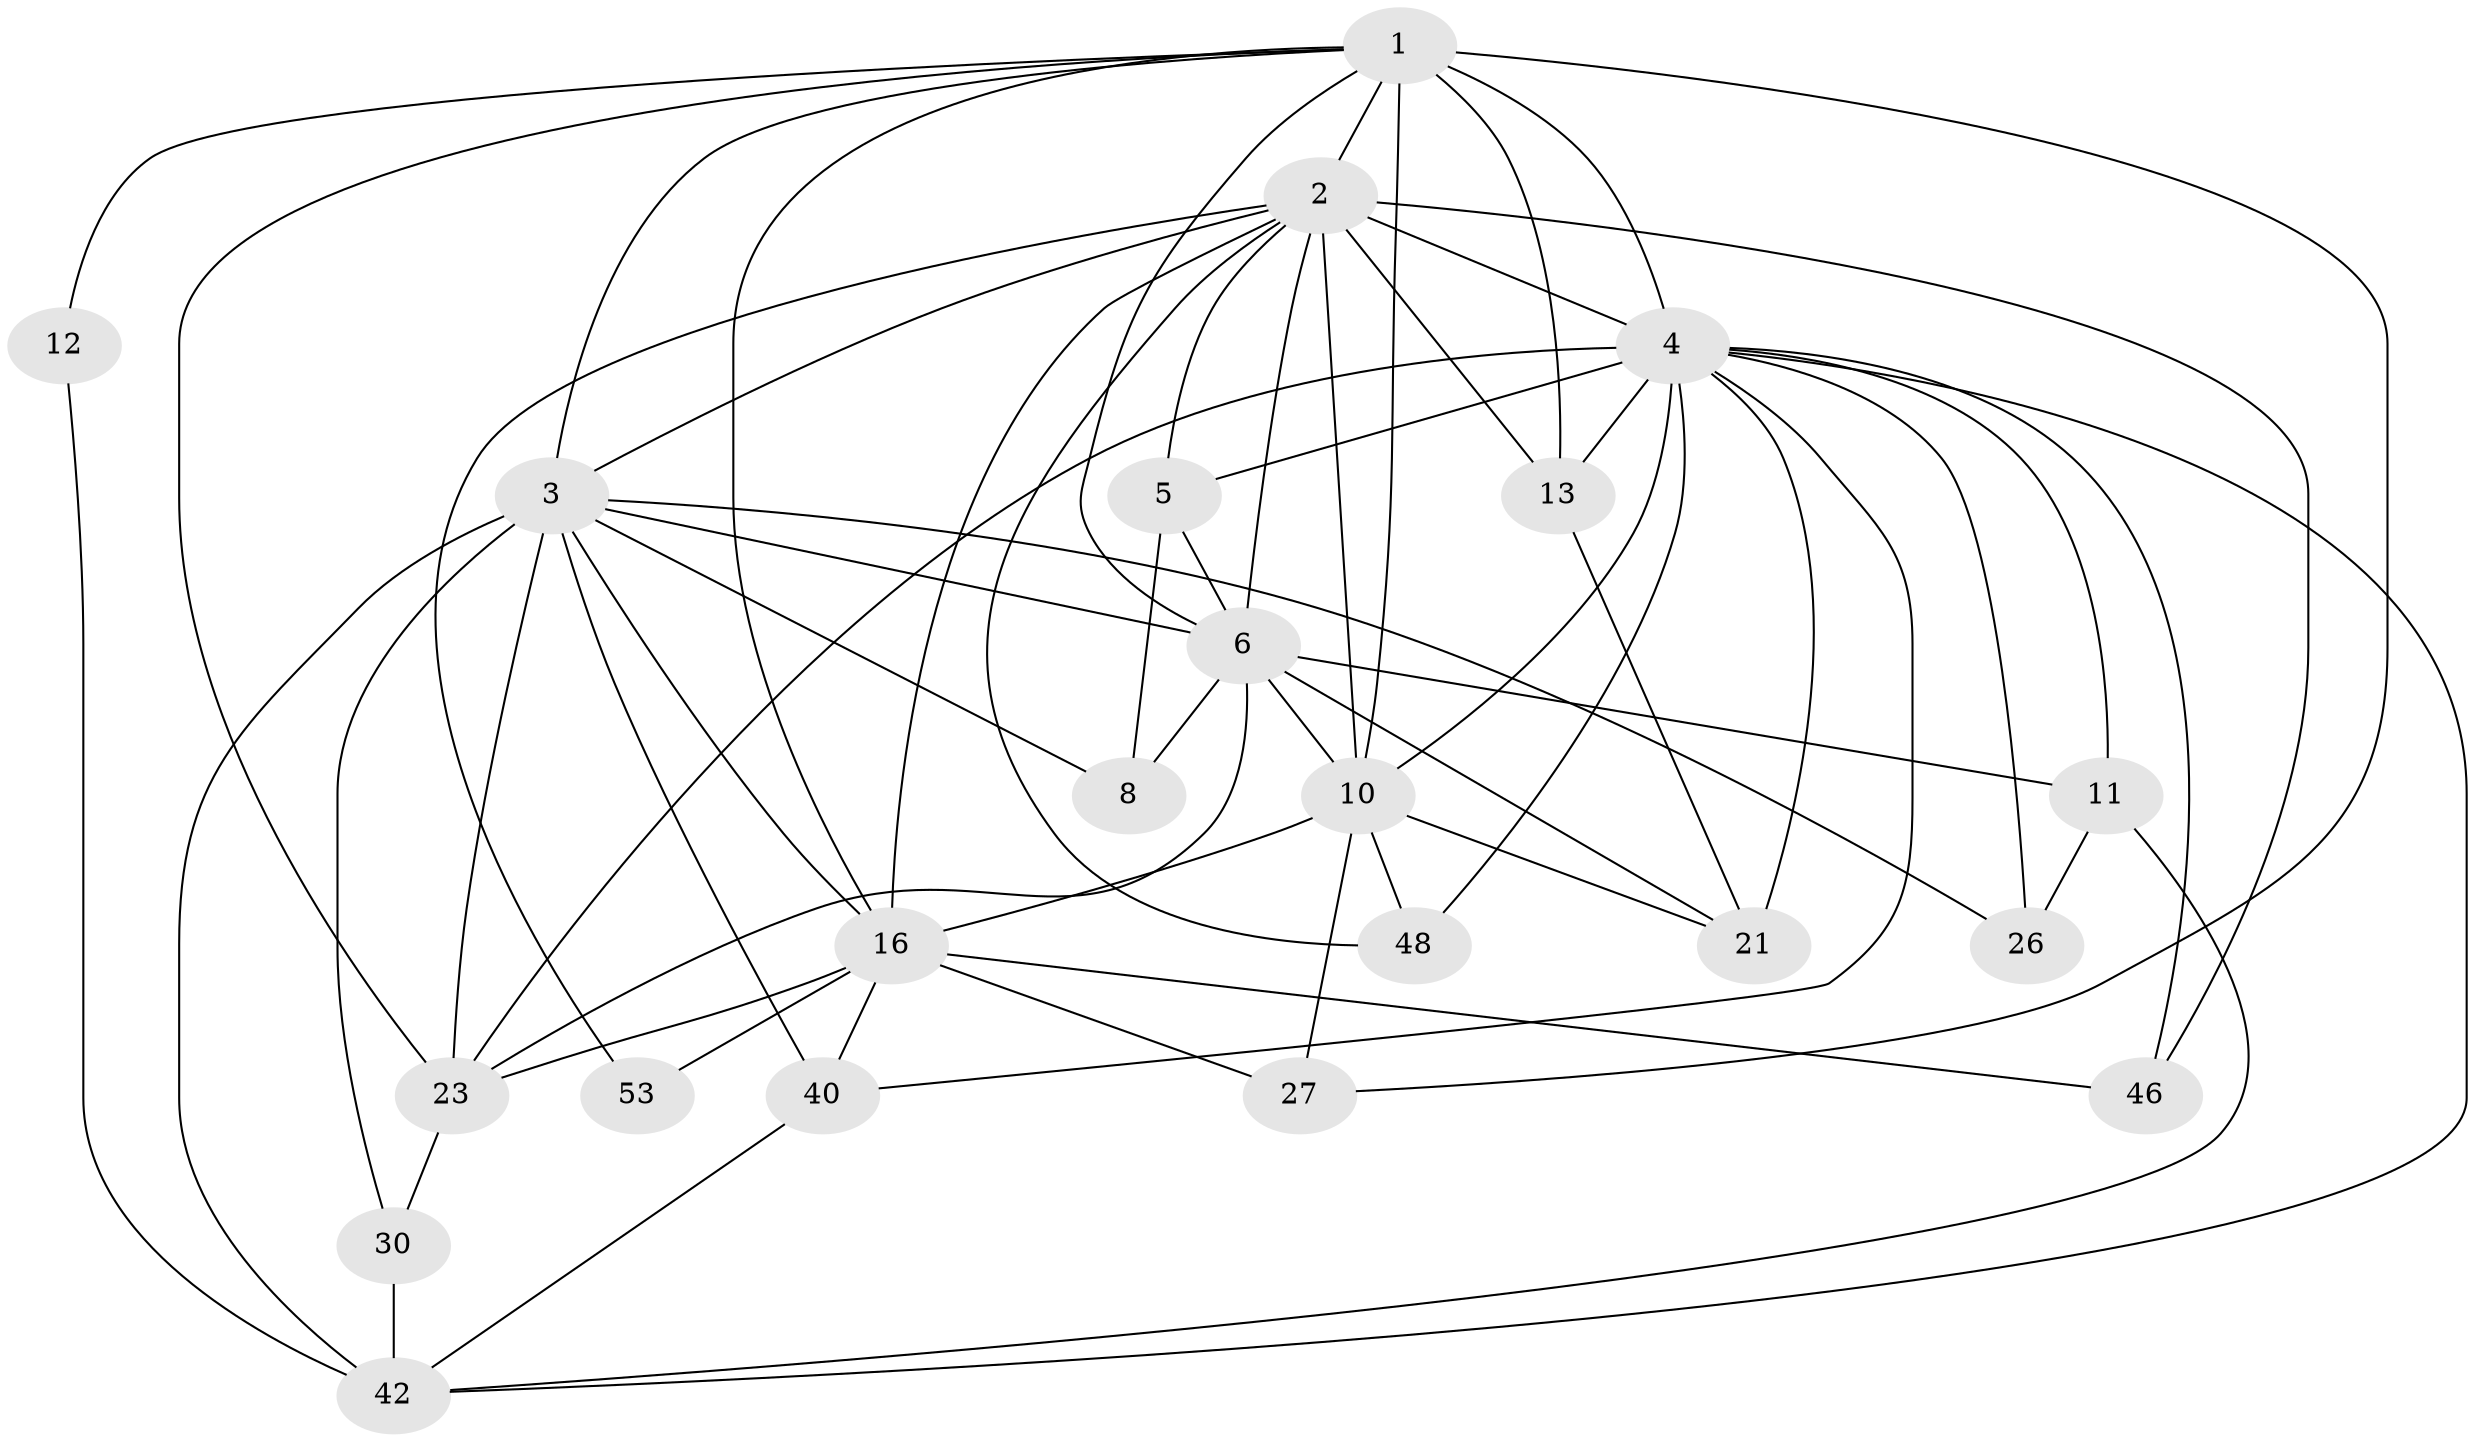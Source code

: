 // original degree distribution, {4: 0.15789473684210525, 2: 0.10526315789473684, 3: 0.3684210526315789, 5: 0.24561403508771928, 6: 0.05263157894736842, 7: 0.05263157894736842, 8: 0.017543859649122806}
// Generated by graph-tools (version 1.1) at 2025/19/03/04/25 18:19:00]
// undirected, 22 vertices, 62 edges
graph export_dot {
graph [start="1"]
  node [color=gray90,style=filled];
  1 [super="+20+7+19"];
  2 [super="+24"];
  3 [super="+41+15"];
  4 [super="+14+22+49+29"];
  5 [super="+18"];
  6 [super="+44"];
  8;
  10 [super="+34+51"];
  11 [super="+17"];
  12;
  13 [super="+31"];
  16 [super="+50+32"];
  21 [super="+54+33"];
  23 [super="+38+28"];
  26;
  27;
  30;
  40 [super="+55"];
  42 [super="+45"];
  46;
  48;
  53;
  1 -- 4 [weight=3];
  1 -- 12;
  1 -- 16 [weight=2];
  1 -- 27;
  1 -- 3;
  1 -- 6;
  1 -- 23;
  1 -- 2;
  1 -- 10 [weight=2];
  1 -- 13;
  2 -- 4 [weight=2];
  2 -- 3;
  2 -- 5;
  2 -- 6;
  2 -- 10 [weight=2];
  2 -- 13;
  2 -- 46;
  2 -- 48;
  2 -- 53;
  2 -- 16;
  3 -- 40;
  3 -- 8;
  3 -- 42 [weight=2];
  3 -- 23 [weight=2];
  3 -- 26;
  3 -- 30;
  3 -- 6;
  3 -- 16;
  4 -- 48;
  4 -- 21 [weight=2];
  4 -- 11;
  4 -- 13 [weight=2];
  4 -- 42;
  4 -- 10;
  4 -- 23;
  4 -- 5;
  4 -- 26;
  4 -- 46;
  4 -- 40;
  5 -- 8;
  5 -- 6;
  6 -- 8;
  6 -- 10 [weight=2];
  6 -- 11;
  6 -- 21;
  6 -- 23;
  10 -- 48;
  10 -- 27;
  10 -- 16;
  10 -- 21;
  11 -- 26;
  11 -- 42;
  12 -- 42;
  13 -- 21;
  16 -- 53;
  16 -- 23;
  16 -- 27;
  16 -- 46;
  16 -- 40;
  23 -- 30;
  30 -- 42;
  40 -- 42;
}
